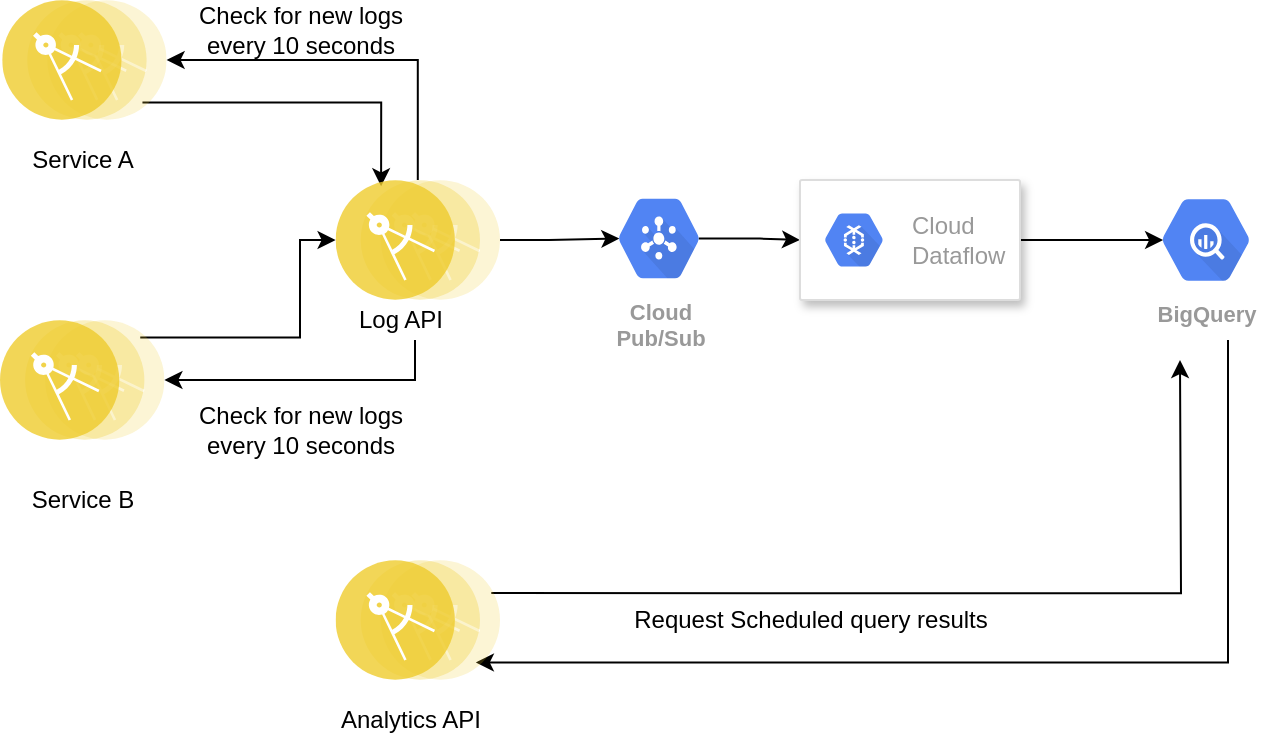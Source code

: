 <mxfile version="14.4.2" type="github"><diagram id="fAXE10uYX3mG3wWvNMAx" name="Page-1"><mxGraphModel dx="946" dy="662" grid="1" gridSize="10" guides="1" tooltips="1" connect="1" arrows="1" fold="1" page="1" pageScale="1" pageWidth="850" pageHeight="1100" math="0" shadow="0"><root><mxCell id="0"/><mxCell id="1" parent="0"/><mxCell id="vLKyYcYZdEJOGow1JAa5-17" style="edgeStyle=orthogonalEdgeStyle;rounded=0;orthogonalLoop=1;jettySize=auto;html=1;exitX=1;exitY=1;exitDx=0;exitDy=0;entryX=0.25;entryY=0;entryDx=0;entryDy=0;" edge="1" parent="1" source="vLKyYcYZdEJOGow1JAa5-1" target="vLKyYcYZdEJOGow1JAa5-5"><mxGeometry relative="1" as="geometry"/></mxCell><mxCell id="vLKyYcYZdEJOGow1JAa5-1" value="" style="aspect=fixed;perimeter=ellipsePerimeter;html=1;align=center;shadow=0;dashed=0;fontColor=#4277BB;labelBackgroundColor=#ffffff;fontSize=12;spacingTop=3;image;image=img/lib/ibm/applications/microservice.svg;" vertex="1" parent="1"><mxGeometry x="61.1" y="120" width="82.2" height="60" as="geometry"/></mxCell><mxCell id="vLKyYcYZdEJOGow1JAa5-18" style="edgeStyle=orthogonalEdgeStyle;rounded=0;orthogonalLoop=1;jettySize=auto;html=1;exitX=1;exitY=0;exitDx=0;exitDy=0;entryX=0;entryY=0.5;entryDx=0;entryDy=0;" edge="1" parent="1" source="vLKyYcYZdEJOGow1JAa5-2" target="vLKyYcYZdEJOGow1JAa5-5"><mxGeometry relative="1" as="geometry"><Array as="points"><mxPoint x="210" y="289"/><mxPoint x="210" y="240"/></Array></mxGeometry></mxCell><mxCell id="vLKyYcYZdEJOGow1JAa5-2" value="" style="aspect=fixed;perimeter=ellipsePerimeter;html=1;align=center;shadow=0;dashed=0;fontColor=#4277BB;labelBackgroundColor=#ffffff;fontSize=12;spacingTop=3;image;image=img/lib/ibm/applications/microservice.svg;" vertex="1" parent="1"><mxGeometry x="60" y="280" width="82.2" height="60" as="geometry"/></mxCell><mxCell id="vLKyYcYZdEJOGow1JAa5-3" value="Service A" style="text;html=1;align=center;verticalAlign=middle;resizable=0;points=[];autosize=1;" vertex="1" parent="1"><mxGeometry x="66.1" y="190" width="70" height="20" as="geometry"/></mxCell><mxCell id="vLKyYcYZdEJOGow1JAa5-4" value="Service B" style="text;html=1;align=center;verticalAlign=middle;resizable=0;points=[];autosize=1;" vertex="1" parent="1"><mxGeometry x="66.1" y="360" width="70" height="20" as="geometry"/></mxCell><mxCell id="vLKyYcYZdEJOGow1JAa5-7" style="edgeStyle=orthogonalEdgeStyle;rounded=0;orthogonalLoop=1;jettySize=auto;html=1;exitX=0.5;exitY=0;exitDx=0;exitDy=0;entryX=1;entryY=0.5;entryDx=0;entryDy=0;" edge="1" parent="1" source="vLKyYcYZdEJOGow1JAa5-5" target="vLKyYcYZdEJOGow1JAa5-1"><mxGeometry relative="1" as="geometry"/></mxCell><mxCell id="vLKyYcYZdEJOGow1JAa5-9" style="edgeStyle=orthogonalEdgeStyle;rounded=0;orthogonalLoop=1;jettySize=auto;html=1;exitX=0.625;exitY=1;exitDx=0;exitDy=0;entryX=1;entryY=0.5;entryDx=0;entryDy=0;exitPerimeter=0;" edge="1" parent="1" source="vLKyYcYZdEJOGow1JAa5-6" target="vLKyYcYZdEJOGow1JAa5-2"><mxGeometry relative="1" as="geometry"><Array as="points"/></mxGeometry></mxCell><mxCell id="vLKyYcYZdEJOGow1JAa5-20" style="edgeStyle=orthogonalEdgeStyle;rounded=0;orthogonalLoop=1;jettySize=auto;html=1;exitX=1;exitY=0.5;exitDx=0;exitDy=0;entryX=0.175;entryY=0.5;entryDx=0;entryDy=0;entryPerimeter=0;" edge="1" parent="1" source="vLKyYcYZdEJOGow1JAa5-5" target="vLKyYcYZdEJOGow1JAa5-19"><mxGeometry relative="1" as="geometry"/></mxCell><mxCell id="vLKyYcYZdEJOGow1JAa5-5" value="" style="aspect=fixed;perimeter=ellipsePerimeter;html=1;align=center;shadow=0;dashed=0;fontColor=#4277BB;labelBackgroundColor=#ffffff;fontSize=12;spacingTop=3;image;image=img/lib/ibm/applications/microservice.svg;" vertex="1" parent="1"><mxGeometry x="227.8" y="210" width="82.2" height="60" as="geometry"/></mxCell><mxCell id="vLKyYcYZdEJOGow1JAa5-8" value="Check for new logs&lt;br&gt;every 10 seconds" style="text;html=1;align=center;verticalAlign=middle;resizable=0;points=[];autosize=1;" vertex="1" parent="1"><mxGeometry x="150" y="120" width="120" height="30" as="geometry"/></mxCell><mxCell id="vLKyYcYZdEJOGow1JAa5-10" value="Check for new logs&lt;br&gt;every 10 seconds" style="text;html=1;align=center;verticalAlign=middle;resizable=0;points=[];autosize=1;" vertex="1" parent="1"><mxGeometry x="150" y="320" width="120" height="30" as="geometry"/></mxCell><mxCell id="vLKyYcYZdEJOGow1JAa5-6" value="Log API" style="text;html=1;align=center;verticalAlign=middle;resizable=0;points=[];autosize=1;" vertex="1" parent="1"><mxGeometry x="230" y="270" width="60" height="20" as="geometry"/></mxCell><mxCell id="vLKyYcYZdEJOGow1JAa5-24" style="edgeStyle=orthogonalEdgeStyle;rounded=0;orthogonalLoop=1;jettySize=auto;html=1;exitX=0.825;exitY=0.5;exitDx=0;exitDy=0;exitPerimeter=0;entryX=0;entryY=0.5;entryDx=0;entryDy=0;" edge="1" parent="1" source="vLKyYcYZdEJOGow1JAa5-19" target="vLKyYcYZdEJOGow1JAa5-21"><mxGeometry relative="1" as="geometry"/></mxCell><mxCell id="vLKyYcYZdEJOGow1JAa5-19" value="Cloud&#xa;Pub/Sub" style="html=1;fillColor=#5184F3;strokeColor=none;verticalAlign=top;labelPosition=center;verticalLabelPosition=bottom;align=center;spacingTop=-6;fontSize=11;fontStyle=1;fontColor=#999999;shape=mxgraph.gcp2.hexIcon;prIcon=cloud_pubsub" vertex="1" parent="1"><mxGeometry x="359" y="210" width="61" height="58.5" as="geometry"/></mxCell><mxCell id="vLKyYcYZdEJOGow1JAa5-26" style="edgeStyle=orthogonalEdgeStyle;rounded=0;orthogonalLoop=1;jettySize=auto;html=1;exitX=1;exitY=0.5;exitDx=0;exitDy=0;entryX=0.175;entryY=0.5;entryDx=0;entryDy=0;entryPerimeter=0;" edge="1" parent="1" source="vLKyYcYZdEJOGow1JAa5-21" target="vLKyYcYZdEJOGow1JAa5-25"><mxGeometry relative="1" as="geometry"/></mxCell><mxCell id="vLKyYcYZdEJOGow1JAa5-21" value="" style="strokeColor=#dddddd;shadow=1;strokeWidth=1;rounded=1;absoluteArcSize=1;arcSize=2;" vertex="1" parent="1"><mxGeometry x="460" y="210" width="110" height="60" as="geometry"/></mxCell><mxCell id="vLKyYcYZdEJOGow1JAa5-22" value="Cloud&#xa;Dataflow" style="dashed=0;connectable=0;html=1;fillColor=#5184F3;strokeColor=none;shape=mxgraph.gcp2.hexIcon;prIcon=cloud_dataflow;part=1;labelPosition=right;verticalLabelPosition=middle;align=left;verticalAlign=middle;spacingLeft=5;fontColor=#999999;fontSize=12;" vertex="1" parent="vLKyYcYZdEJOGow1JAa5-21"><mxGeometry y="0.5" width="44" height="39" relative="1" as="geometry"><mxPoint x="5" y="-19.5" as="offset"/></mxGeometry></mxCell><mxCell id="vLKyYcYZdEJOGow1JAa5-32" style="edgeStyle=orthogonalEdgeStyle;rounded=0;orthogonalLoop=1;jettySize=auto;html=1;entryX=1;entryY=1;entryDx=0;entryDy=0;" edge="1" parent="1" target="vLKyYcYZdEJOGow1JAa5-27"><mxGeometry relative="1" as="geometry"><mxPoint x="674" y="290" as="sourcePoint"/><Array as="points"><mxPoint x="674" y="451"/></Array></mxGeometry></mxCell><mxCell id="vLKyYcYZdEJOGow1JAa5-25" value="BigQuery" style="html=1;fillColor=#5184F3;strokeColor=none;verticalAlign=top;labelPosition=center;verticalLabelPosition=bottom;align=center;spacingTop=-6;fontSize=11;fontStyle=1;fontColor=#999999;shape=mxgraph.gcp2.hexIcon;prIcon=bigquery" vertex="1" parent="1"><mxGeometry x="630" y="210" width="66" height="60" as="geometry"/></mxCell><mxCell id="vLKyYcYZdEJOGow1JAa5-34" style="edgeStyle=orthogonalEdgeStyle;rounded=0;orthogonalLoop=1;jettySize=auto;html=1;exitX=1;exitY=0.25;exitDx=0;exitDy=0;" edge="1" parent="1" source="vLKyYcYZdEJOGow1JAa5-27"><mxGeometry relative="1" as="geometry"><mxPoint x="650" y="300" as="targetPoint"/></mxGeometry></mxCell><mxCell id="vLKyYcYZdEJOGow1JAa5-27" value="" style="aspect=fixed;perimeter=ellipsePerimeter;html=1;align=center;shadow=0;dashed=0;fontColor=#4277BB;labelBackgroundColor=#ffffff;fontSize=12;spacingTop=3;image;image=img/lib/ibm/applications/microservice.svg;" vertex="1" parent="1"><mxGeometry x="227.8" y="400" width="82.2" height="60" as="geometry"/></mxCell><mxCell id="vLKyYcYZdEJOGow1JAa5-35" value="Request Scheduled query results" style="text;html=1;align=center;verticalAlign=middle;resizable=0;points=[];autosize=1;" vertex="1" parent="1"><mxGeometry x="370" y="420" width="190" height="20" as="geometry"/></mxCell><mxCell id="vLKyYcYZdEJOGow1JAa5-36" value="Analytics API" style="text;html=1;align=center;verticalAlign=middle;resizable=0;points=[];autosize=1;" vertex="1" parent="1"><mxGeometry x="220" y="470" width="90" height="20" as="geometry"/></mxCell></root></mxGraphModel></diagram></mxfile>